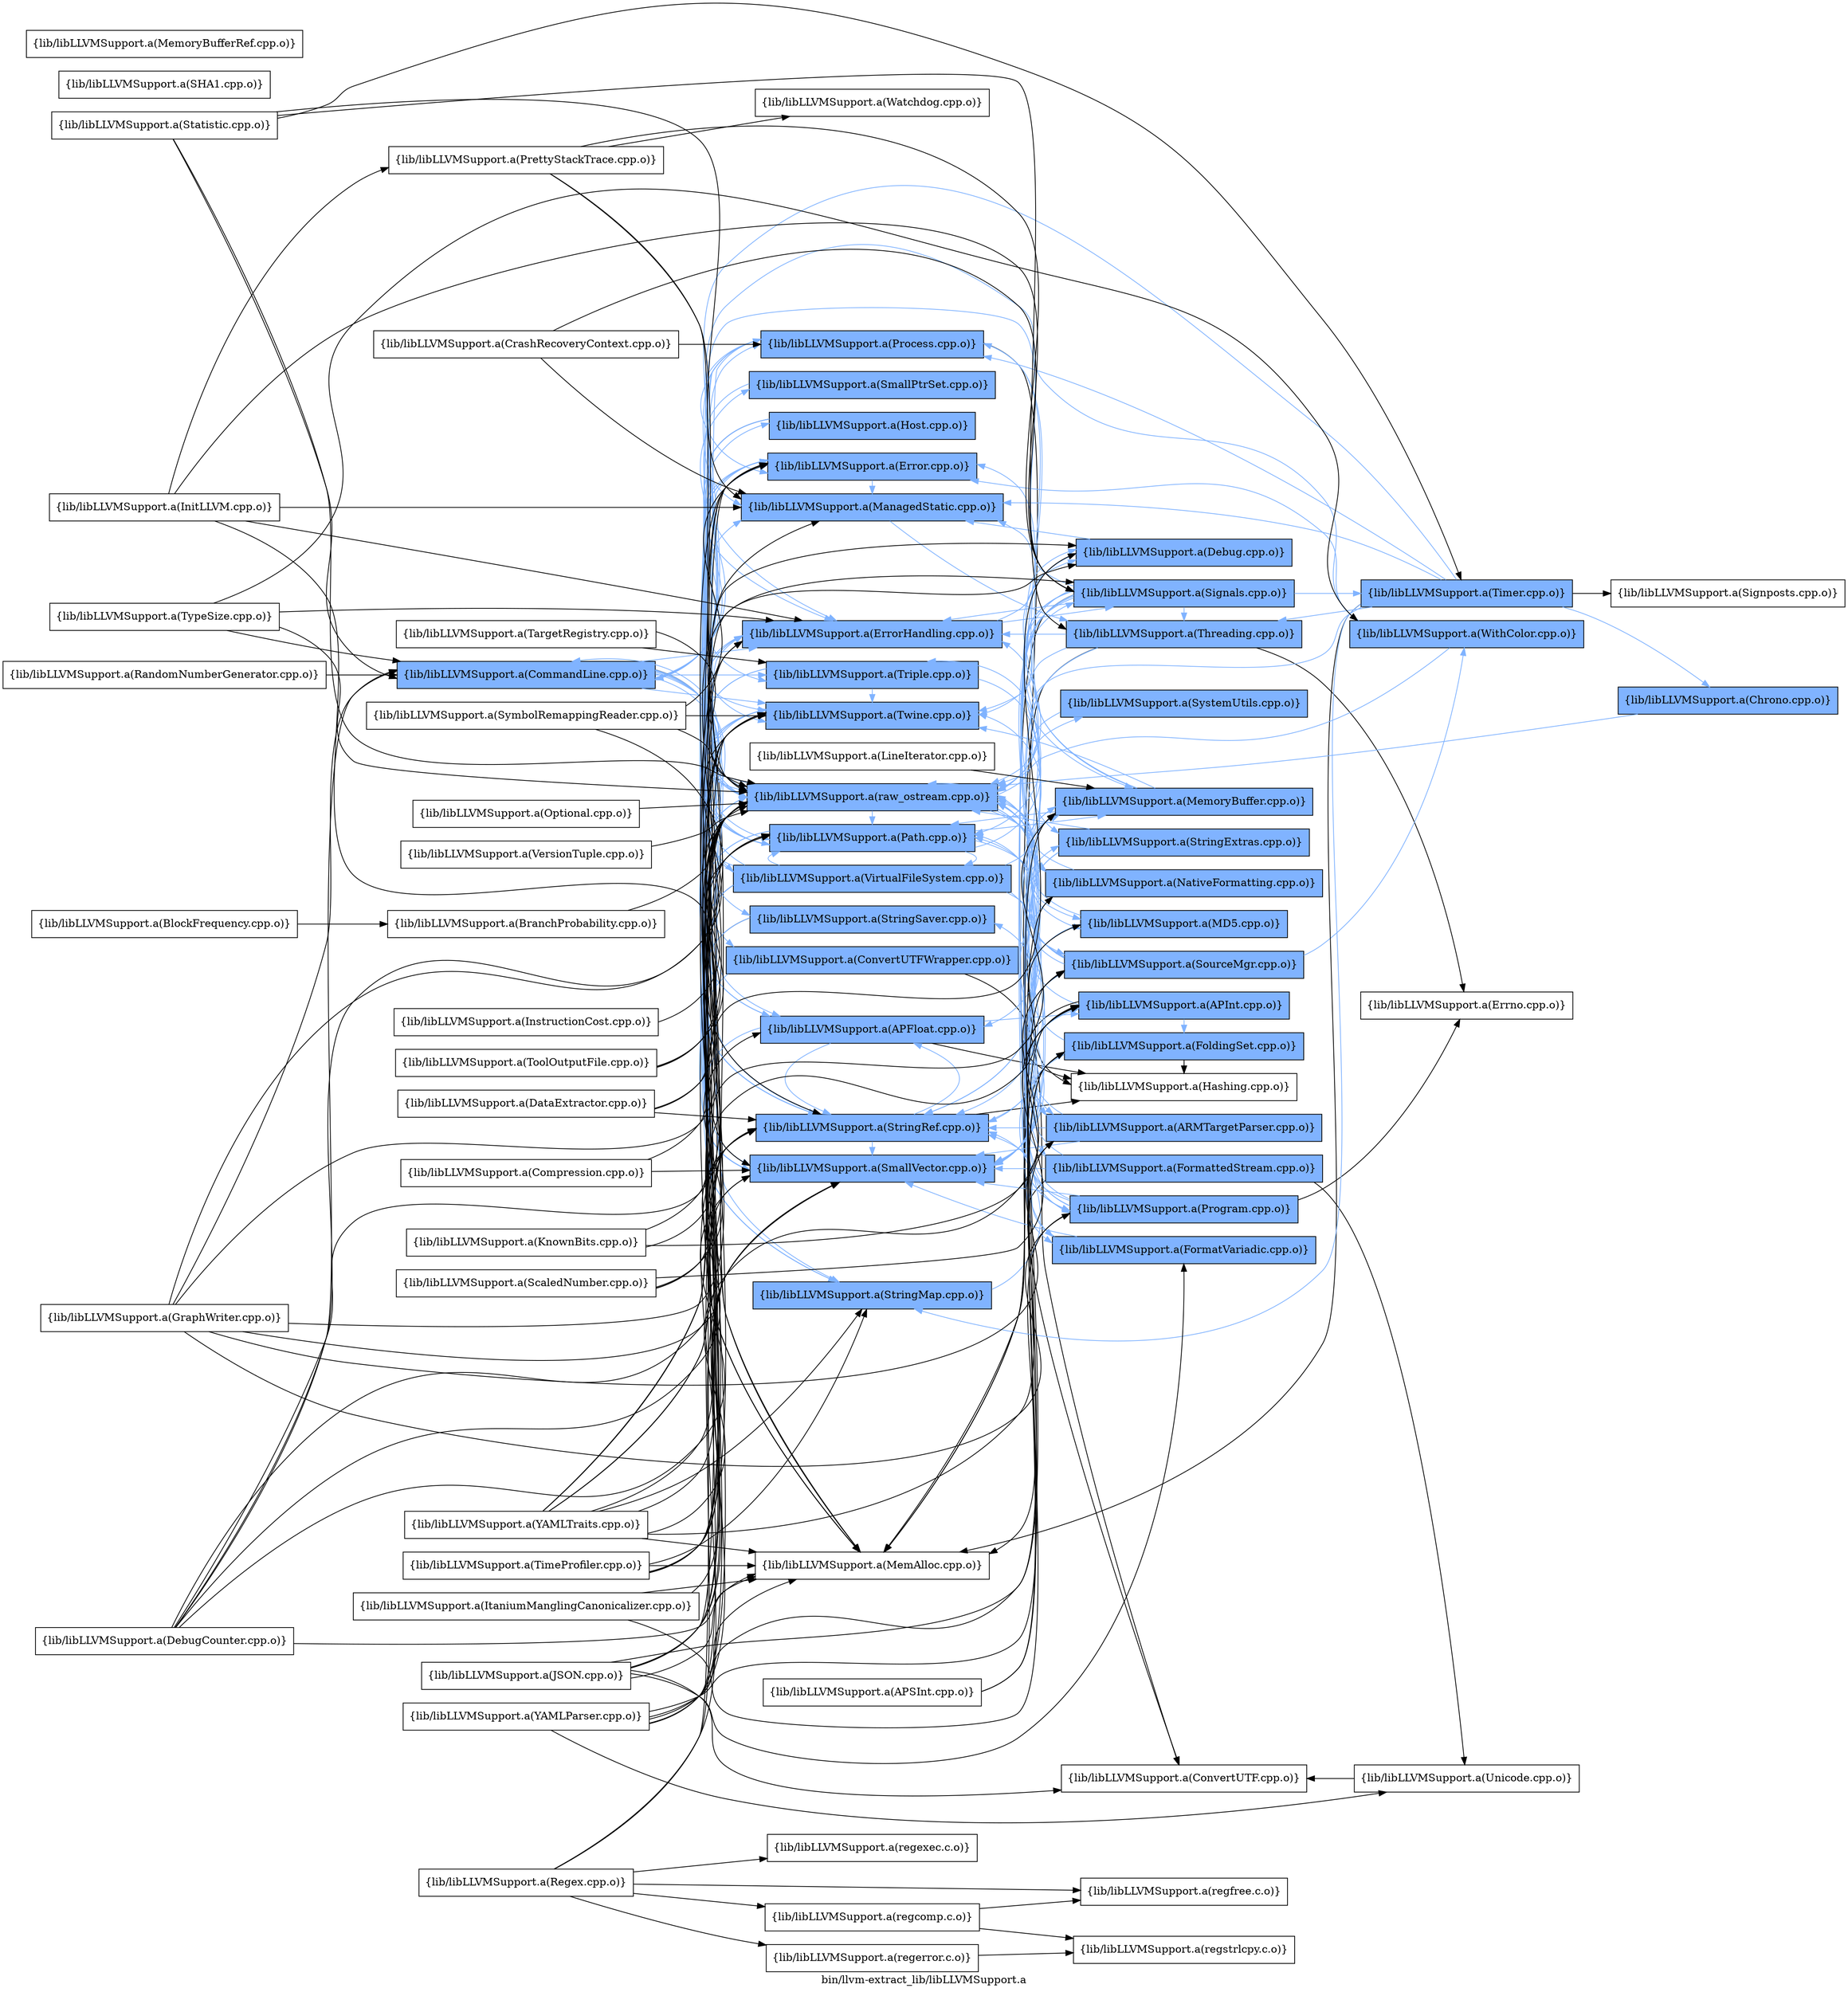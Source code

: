 digraph "bin/llvm-extract_lib/libLLVMSupport.a" {
	label="bin/llvm-extract_lib/libLLVMSupport.a";
	rankdir=LR;
	{ rank=same; Node0x55a597b43548;  }
	{ rank=same; Node0x55a597b40438; Node0x55a597b42e18; Node0x55a597b48318; Node0x55a597b489f8; Node0x55a597b498a8; Node0x55a597b49ad8; Node0x55a597b407f8; Node0x55a597b47828; Node0x55a597b459d8; Node0x55a597b457a8; Node0x55a597b472d8; Node0x55a597b43b38; Node0x55a597b437c8; Node0x55a597b47008; Node0x55a597b45398; Node0x55a597b42be8; Node0x55a597b429b8; Node0x55a597b444e8;  }
	{ rank=same; Node0x55a597b40c58; Node0x55a597b45618; Node0x55a597b426e8; Node0x55a597b47c38; Node0x55a597b42008; Node0x55a597b434f8; Node0x55a597b49268; Node0x55a597b43458; Node0x55a597b49308; Node0x55a597b49da8; Node0x55a597b49a38; Node0x55a597b44ee8; Node0x55a597b481d8; Node0x55a597b48548; Node0x55a597b46c48; Node0x55a597b43db8; Node0x55a597b48c78;  }
	{ rank=same; Node0x55a597b43138; Node0x55a597b40898; Node0x55a597b462e8; Node0x55a597b47288;  }
	{ rank=same; Node0x55a597b43548;  }
	{ rank=same; Node0x55a597b40438; Node0x55a597b42e18; Node0x55a597b48318; Node0x55a597b489f8; Node0x55a597b498a8; Node0x55a597b49ad8; Node0x55a597b407f8; Node0x55a597b47828; Node0x55a597b459d8; Node0x55a597b457a8; Node0x55a597b472d8; Node0x55a597b43b38; Node0x55a597b437c8; Node0x55a597b47008; Node0x55a597b45398; Node0x55a597b42be8; Node0x55a597b429b8; Node0x55a597b444e8;  }
	{ rank=same; Node0x55a597b40c58; Node0x55a597b45618; Node0x55a597b426e8; Node0x55a597b47c38; Node0x55a597b42008; Node0x55a597b434f8; Node0x55a597b49268; Node0x55a597b43458; Node0x55a597b49308; Node0x55a597b49da8; Node0x55a597b49a38; Node0x55a597b44ee8; Node0x55a597b481d8; Node0x55a597b48548; Node0x55a597b46c48; Node0x55a597b43db8; Node0x55a597b48c78;  }
	{ rank=same; Node0x55a597b43138; Node0x55a597b40898; Node0x55a597b462e8; Node0x55a597b47288;  }

	Node0x55a597b43548 [shape=record,shape=box,group=1,style=filled,fillcolor="0.600000 0.5 1",label="{lib/libLLVMSupport.a(CommandLine.cpp.o)}"];
	Node0x55a597b43548 -> Node0x55a597b40438[color="0.600000 0.5 1"];
	Node0x55a597b43548 -> Node0x55a597b42e18[color="0.600000 0.5 1"];
	Node0x55a597b43548 -> Node0x55a597b48318[color="0.600000 0.5 1"];
	Node0x55a597b43548 -> Node0x55a597b489f8[color="0.600000 0.5 1"];
	Node0x55a597b43548 -> Node0x55a597b498a8[color="0.600000 0.5 1"];
	Node0x55a597b43548 -> Node0x55a597b49ad8;
	Node0x55a597b43548 -> Node0x55a597b407f8[color="0.600000 0.5 1"];
	Node0x55a597b43548 -> Node0x55a597b47828[color="0.600000 0.5 1"];
	Node0x55a597b43548 -> Node0x55a597b459d8[color="0.600000 0.5 1"];
	Node0x55a597b43548 -> Node0x55a597b457a8[color="0.600000 0.5 1"];
	Node0x55a597b43548 -> Node0x55a597b472d8[color="0.600000 0.5 1"];
	Node0x55a597b43548 -> Node0x55a597b43b38[color="0.600000 0.5 1"];
	Node0x55a597b43548 -> Node0x55a597b437c8[color="0.600000 0.5 1"];
	Node0x55a597b43548 -> Node0x55a597b47008[color="0.600000 0.5 1"];
	Node0x55a597b43548 -> Node0x55a597b45398[color="0.600000 0.5 1"];
	Node0x55a597b43548 -> Node0x55a597b42be8[color="0.600000 0.5 1"];
	Node0x55a597b43548 -> Node0x55a597b429b8[color="0.600000 0.5 1"];
	Node0x55a597b43548 -> Node0x55a597b444e8[color="0.600000 0.5 1"];
	Node0x55a597b48318 [shape=record,shape=box,group=1,style=filled,fillcolor="0.600000 0.5 1",label="{lib/libLLVMSupport.a(Error.cpp.o)}"];
	Node0x55a597b48318 -> Node0x55a597b489f8[color="0.600000 0.5 1"];
	Node0x55a597b48318 -> Node0x55a597b498a8[color="0.600000 0.5 1"];
	Node0x55a597b48318 -> Node0x55a597b47828[color="0.600000 0.5 1"];
	Node0x55a597b48318 -> Node0x55a597b437c8[color="0.600000 0.5 1"];
	Node0x55a597b48318 -> Node0x55a597b45398[color="0.600000 0.5 1"];
	Node0x55a597b45cf8 [shape=record,shape=box,group=0,label="{lib/libLLVMSupport.a(InitLLVM.cpp.o)}"];
	Node0x55a597b45cf8 -> Node0x55a597b489f8;
	Node0x55a597b45cf8 -> Node0x55a597b498a8;
	Node0x55a597b45cf8 -> Node0x55a597b49ad8;
	Node0x55a597b45cf8 -> Node0x55a597b47dc8;
	Node0x55a597b45cf8 -> Node0x55a597b42008;
	Node0x55a597b498a8 [shape=record,shape=box,group=1,style=filled,fillcolor="0.600000 0.5 1",label="{lib/libLLVMSupport.a(ManagedStatic.cpp.o)}"];
	Node0x55a597b498a8 -> Node0x55a597b434f8[color="0.600000 0.5 1"];
	Node0x55a597b49ad8 [shape=record,shape=box,group=0,label="{lib/libLLVMSupport.a(MemAlloc.cpp.o)}"];
	Node0x55a597b41888 [shape=record,shape=box,group=0,label="{lib/libLLVMSupport.a(Regex.cpp.o)}"];
	Node0x55a597b41888 -> Node0x55a597b47828;
	Node0x55a597b41888 -> Node0x55a597b472d8;
	Node0x55a597b41888 -> Node0x55a597b437c8;
	Node0x55a597b41888 -> Node0x55a597b45758;
	Node0x55a597b41888 -> Node0x55a597b46ec8;
	Node0x55a597b41888 -> Node0x55a597b470f8;
	Node0x55a597b41888 -> Node0x55a597b46a18;
	Node0x55a597b407f8 [shape=record,shape=box,group=1,style=filled,fillcolor="0.600000 0.5 1",label="{lib/libLLVMSupport.a(SmallPtrSet.cpp.o)}"];
	Node0x55a597b407f8 -> Node0x55a597b489f8[color="0.600000 0.5 1"];
	Node0x55a597b47828 [shape=record,shape=box,group=1,style=filled,fillcolor="0.600000 0.5 1",label="{lib/libLLVMSupport.a(SmallVector.cpp.o)}"];
	Node0x55a597b47828 -> Node0x55a597b489f8[color="0.600000 0.5 1"];
	Node0x55a597b49da8 [shape=record,shape=box,group=1,style=filled,fillcolor="0.600000 0.5 1",label="{lib/libLLVMSupport.a(SourceMgr.cpp.o)}"];
	Node0x55a597b49da8 -> Node0x55a597b49308[color="0.600000 0.5 1"];
	Node0x55a597b49da8 -> Node0x55a597b47828[color="0.600000 0.5 1"];
	Node0x55a597b49da8 -> Node0x55a597b472d8[color="0.600000 0.5 1"];
	Node0x55a597b49da8 -> Node0x55a597b437c8[color="0.600000 0.5 1"];
	Node0x55a597b49da8 -> Node0x55a597b462e8[color="0.600000 0.5 1"];
	Node0x55a597b49da8 -> Node0x55a597b45398[color="0.600000 0.5 1"];
	Node0x55a597b49da8 -> Node0x55a597b429b8[color="0.600000 0.5 1"];
	Node0x55a597b472d8 [shape=record,shape=box,group=1,style=filled,fillcolor="0.600000 0.5 1",label="{lib/libLLVMSupport.a(StringRef.cpp.o)}"];
	Node0x55a597b472d8 -> Node0x55a597b40438[color="0.600000 0.5 1"];
	Node0x55a597b472d8 -> Node0x55a597b40c58[color="0.600000 0.5 1"];
	Node0x55a597b472d8 -> Node0x55a597b48318[color="0.600000 0.5 1"];
	Node0x55a597b472d8 -> Node0x55a597b45618;
	Node0x55a597b472d8 -> Node0x55a597b47828[color="0.600000 0.5 1"];
	Node0x55a597b46c48 [shape=record,shape=box,group=1,style=filled,fillcolor="0.600000 0.5 1",label="{lib/libLLVMSupport.a(SystemUtils.cpp.o)}"];
	Node0x55a597b46c48 -> Node0x55a597b45398[color="0.600000 0.5 1"];
	Node0x55a597b44d58 [shape=record,shape=box,group=0,label="{lib/libLLVMSupport.a(ToolOutputFile.cpp.o)}"];
	Node0x55a597b44d58 -> Node0x55a597b45398;
	Node0x55a597b44d58 -> Node0x55a597b429b8;
	Node0x55a597b44d58 -> Node0x55a597b42008;
	Node0x55a597b45398 [shape=record,shape=box,group=1,style=filled,fillcolor="0.600000 0.5 1",label="{lib/libLLVMSupport.a(raw_ostream.cpp.o)}"];
	Node0x55a597b45398 -> Node0x55a597b48318[color="0.600000 0.5 1"];
	Node0x55a597b45398 -> Node0x55a597b489f8[color="0.600000 0.5 1"];
	Node0x55a597b45398 -> Node0x55a597b49a38[color="0.600000 0.5 1"];
	Node0x55a597b45398 -> Node0x55a597b44ee8[color="0.600000 0.5 1"];
	Node0x55a597b45398 -> Node0x55a597b481d8[color="0.600000 0.5 1"];
	Node0x55a597b45398 -> Node0x55a597b48548[color="0.600000 0.5 1"];
	Node0x55a597b45398 -> Node0x55a597b47828[color="0.600000 0.5 1"];
	Node0x55a597b45398 -> Node0x55a597b46c48[color="0.600000 0.5 1"];
	Node0x55a597b45398 -> Node0x55a597b437c8[color="0.600000 0.5 1"];
	Node0x55a597b45398 -> Node0x55a597b429b8[color="0.600000 0.5 1"];
	Node0x55a597b45398 -> Node0x55a597b444e8[color="0.600000 0.5 1"];
	Node0x55a597b45398 -> Node0x55a597b43db8[color="0.600000 0.5 1"];
	Node0x55a597b47c38 [shape=record,shape=box,group=1,style=filled,fillcolor="0.600000 0.5 1",label="{lib/libLLVMSupport.a(Debug.cpp.o)}"];
	Node0x55a597b47c38 -> Node0x55a597b498a8[color="0.600000 0.5 1"];
	Node0x55a597b47c38 -> Node0x55a597b45398[color="0.600000 0.5 1"];
	Node0x55a597b40438 [shape=record,shape=box,group=1,style=filled,fillcolor="0.600000 0.5 1",label="{lib/libLLVMSupport.a(APFloat.cpp.o)}"];
	Node0x55a597b40438 -> Node0x55a597b40c58[color="0.600000 0.5 1"];
	Node0x55a597b40438 -> Node0x55a597b48318[color="0.600000 0.5 1"];
	Node0x55a597b40438 -> Node0x55a597b45618;
	Node0x55a597b40438 -> Node0x55a597b47828[color="0.600000 0.5 1"];
	Node0x55a597b40438 -> Node0x55a597b472d8[color="0.600000 0.5 1"];
	Node0x55a597b40438 -> Node0x55a597b45398[color="0.600000 0.5 1"];
	Node0x55a597b40c58 [shape=record,shape=box,group=1,style=filled,fillcolor="0.600000 0.5 1",label="{lib/libLLVMSupport.a(APInt.cpp.o)}"];
	Node0x55a597b40c58 -> Node0x55a597b49268[color="0.600000 0.5 1"];
	Node0x55a597b40c58 -> Node0x55a597b45618;
	Node0x55a597b40c58 -> Node0x55a597b47828[color="0.600000 0.5 1"];
	Node0x55a597b40c58 -> Node0x55a597b45398[color="0.600000 0.5 1"];
	Node0x55a597b489f8 [shape=record,shape=box,group=1,style=filled,fillcolor="0.600000 0.5 1",label="{lib/libLLVMSupport.a(ErrorHandling.cpp.o)}"];
	Node0x55a597b489f8 -> Node0x55a597b47c38[color="0.600000 0.5 1"];
	Node0x55a597b489f8 -> Node0x55a597b437c8[color="0.600000 0.5 1"];
	Node0x55a597b489f8 -> Node0x55a597b45398[color="0.600000 0.5 1"];
	Node0x55a597b489f8 -> Node0x55a597b42008[color="0.600000 0.5 1"];
	Node0x55a597b481d8 [shape=record,shape=box,group=1,style=filled,fillcolor="0.600000 0.5 1",label="{lib/libLLVMSupport.a(MD5.cpp.o)}"];
	Node0x55a597b481d8 -> Node0x55a597b47828[color="0.600000 0.5 1"];
	Node0x55a597b481d8 -> Node0x55a597b45398[color="0.600000 0.5 1"];
	Node0x55a597b41518 [shape=record,shape=box,group=0,label="{lib/libLLVMSupport.a(SHA1.cpp.o)}"];
	Node0x55a597b459d8 [shape=record,shape=box,group=1,style=filled,fillcolor="0.600000 0.5 1",label="{lib/libLLVMSupport.a(StringMap.cpp.o)}"];
	Node0x55a597b459d8 -> Node0x55a597b489f8[color="0.600000 0.5 1"];
	Node0x55a597b459d8 -> Node0x55a597b49268[color="0.600000 0.5 1"];
	Node0x55a597b43b38 [shape=record,shape=box,group=1,style=filled,fillcolor="0.600000 0.5 1",label="{lib/libLLVMSupport.a(Triple.cpp.o)}"];
	Node0x55a597b43b38 -> Node0x55a597b47828[color="0.600000 0.5 1"];
	Node0x55a597b43b38 -> Node0x55a597b472d8[color="0.600000 0.5 1"];
	Node0x55a597b43b38 -> Node0x55a597b43458[color="0.600000 0.5 1"];
	Node0x55a597b43b38 -> Node0x55a597b437c8[color="0.600000 0.5 1"];
	Node0x55a597b41388 [shape=record,shape=box,group=0,label="{lib/libLLVMSupport.a(TargetRegistry.cpp.o)}"];
	Node0x55a597b41388 -> Node0x55a597b43b38;
	Node0x55a597b41388 -> Node0x55a597b45398;
	Node0x55a597b49a38 [shape=record,shape=box,group=1,style=filled,fillcolor="0.600000 0.5 1",label="{lib/libLLVMSupport.a(FormattedStream.cpp.o)}"];
	Node0x55a597b49a38 -> Node0x55a597b426e8;
	Node0x55a597b49a38 -> Node0x55a597b47c38[color="0.600000 0.5 1"];
	Node0x55a597b49a38 -> Node0x55a597b47828[color="0.600000 0.5 1"];
	Node0x55a597b49a38 -> Node0x55a597b47288;
	Node0x55a597b49a38 -> Node0x55a597b45398[color="0.600000 0.5 1"];
	Node0x55a597b48c78 [shape=record,shape=box,group=1,style=filled,fillcolor="0.600000 0.5 1",label="{lib/libLLVMSupport.a(StringExtras.cpp.o)}"];
	Node0x55a597b48c78 -> Node0x55a597b47828[color="0.600000 0.5 1"];
	Node0x55a597b48c78 -> Node0x55a597b472d8[color="0.600000 0.5 1"];
	Node0x55a597b48c78 -> Node0x55a597b45398[color="0.600000 0.5 1"];
	Node0x55a597b49268 [shape=record,shape=box,group=1,style=filled,fillcolor="0.600000 0.5 1",label="{lib/libLLVMSupport.a(FoldingSet.cpp.o)}"];
	Node0x55a597b49268 -> Node0x55a597b489f8[color="0.600000 0.5 1"];
	Node0x55a597b49268 -> Node0x55a597b45618;
	Node0x55a597b49268 -> Node0x55a597b49ad8;
	Node0x55a597b49268 -> Node0x55a597b47828[color="0.600000 0.5 1"];
	Node0x55a597b45618 [shape=record,shape=box,group=0,label="{lib/libLLVMSupport.a(Hashing.cpp.o)}"];
	Node0x55a597b42738 [shape=record,shape=box,group=0,label="{lib/libLLVMSupport.a(TypeSize.cpp.o)}"];
	Node0x55a597b42738 -> Node0x55a597b43548;
	Node0x55a597b42738 -> Node0x55a597b489f8;
	Node0x55a597b42738 -> Node0x55a597b462e8;
	Node0x55a597b42738 -> Node0x55a597b45398;
	Node0x55a597b437c8 [shape=record,shape=box,group=1,style=filled,fillcolor="0.600000 0.5 1",label="{lib/libLLVMSupport.a(Twine.cpp.o)}"];
	Node0x55a597b437c8 -> Node0x55a597b47828[color="0.600000 0.5 1"];
	Node0x55a597b437c8 -> Node0x55a597b45398[color="0.600000 0.5 1"];
	Node0x55a597b457a8 [shape=record,shape=box,group=1,style=filled,fillcolor="0.600000 0.5 1",label="{lib/libLLVMSupport.a(StringSaver.cpp.o)}"];
	Node0x55a597b457a8 -> Node0x55a597b49ad8;
	Node0x55a597b457a8 -> Node0x55a597b47828[color="0.600000 0.5 1"];
	Node0x55a597b457a8 -> Node0x55a597b472d8[color="0.600000 0.5 1"];
	Node0x55a597b429b8 [shape=record,shape=box,group=1,style=filled,fillcolor="0.600000 0.5 1",label="{lib/libLLVMSupport.a(Path.cpp.o)}"];
	Node0x55a597b429b8 -> Node0x55a597b48318[color="0.600000 0.5 1"];
	Node0x55a597b429b8 -> Node0x55a597b49308[color="0.600000 0.5 1"];
	Node0x55a597b429b8 -> Node0x55a597b481d8[color="0.600000 0.5 1"];
	Node0x55a597b429b8 -> Node0x55a597b47828[color="0.600000 0.5 1"];
	Node0x55a597b429b8 -> Node0x55a597b472d8[color="0.600000 0.5 1"];
	Node0x55a597b429b8 -> Node0x55a597b437c8[color="0.600000 0.5 1"];
	Node0x55a597b429b8 -> Node0x55a597b47008[color="0.600000 0.5 1"];
	Node0x55a597b429b8 -> Node0x55a597b444e8[color="0.600000 0.5 1"];
	Node0x55a597b429b8 -> Node0x55a597b42008[color="0.600000 0.5 1"];
	Node0x55a597b439f8 [shape=record,shape=box,group=1,style=filled,fillcolor="0.600000 0.5 1",label="{lib/libLLVMSupport.a(Chrono.cpp.o)}"];
	Node0x55a597b439f8 -> Node0x55a597b45398[color="0.600000 0.5 1"];
	Node0x55a597b47dc8 [shape=record,shape=box,group=0,label="{lib/libLLVMSupport.a(PrettyStackTrace.cpp.o)}"];
	Node0x55a597b47dc8 -> Node0x55a597b47828;
	Node0x55a597b47dc8 -> Node0x55a597b45398;
	Node0x55a597b47dc8 -> Node0x55a597b42008;
	Node0x55a597b47dc8 -> Node0x55a597b42a58;
	Node0x55a597b469c8 [shape=record,shape=box,group=0,label="{lib/libLLVMSupport.a(TimeProfiler.cpp.o)}"];
	Node0x55a597b469c8 -> Node0x55a597b48318;
	Node0x55a597b469c8 -> Node0x55a597b49ad8;
	Node0x55a597b469c8 -> Node0x55a597b47828;
	Node0x55a597b469c8 -> Node0x55a597b459d8;
	Node0x55a597b469c8 -> Node0x55a597b437c8;
	Node0x55a597b469c8 -> Node0x55a597b45398;
	Node0x55a597b469c8 -> Node0x55a597b429b8;
	Node0x55a597b43138 [shape=record,shape=box,group=1,style=filled,fillcolor="0.600000 0.5 1",label="{lib/libLLVMSupport.a(Timer.cpp.o)}"];
	Node0x55a597b43138 -> Node0x55a597b439f8[color="0.600000 0.5 1"];
	Node0x55a597b43138 -> Node0x55a597b43548[color="0.600000 0.5 1"];
	Node0x55a597b43138 -> Node0x55a597b498a8[color="0.600000 0.5 1"];
	Node0x55a597b43138 -> Node0x55a597b49ad8;
	Node0x55a597b43138 -> Node0x55a597b459d8[color="0.600000 0.5 1"];
	Node0x55a597b43138 -> Node0x55a597b402f8;
	Node0x55a597b43138 -> Node0x55a597b45398[color="0.600000 0.5 1"];
	Node0x55a597b43138 -> Node0x55a597b444e8[color="0.600000 0.5 1"];
	Node0x55a597b43138 -> Node0x55a597b434f8[color="0.600000 0.5 1"];
	Node0x55a597b434f8 [shape=record,shape=box,group=1,style=filled,fillcolor="0.600000 0.5 1",label="{lib/libLLVMSupport.a(Threading.cpp.o)}"];
	Node0x55a597b434f8 -> Node0x55a597b489f8[color="0.600000 0.5 1"];
	Node0x55a597b434f8 -> Node0x55a597b49ad8;
	Node0x55a597b434f8 -> Node0x55a597b47828[color="0.600000 0.5 1"];
	Node0x55a597b434f8 -> Node0x55a597b472d8[color="0.600000 0.5 1"];
	Node0x55a597b434f8 -> Node0x55a597b437c8[color="0.600000 0.5 1"];
	Node0x55a597b434f8 -> Node0x55a597b40898;
	Node0x55a597b44ee8 [shape=record,shape=box,group=1,style=filled,fillcolor="0.600000 0.5 1",label="{lib/libLLVMSupport.a(FormatVariadic.cpp.o)}"];
	Node0x55a597b44ee8 -> Node0x55a597b47828[color="0.600000 0.5 1"];
	Node0x55a597b44ee8 -> Node0x55a597b472d8[color="0.600000 0.5 1"];
	Node0x55a597b48548 [shape=record,shape=box,group=1,style=filled,fillcolor="0.600000 0.5 1",label="{lib/libLLVMSupport.a(NativeFormatting.cpp.o)}"];
	Node0x55a597b48548 -> Node0x55a597b47828[color="0.600000 0.5 1"];
	Node0x55a597b48548 -> Node0x55a597b45398[color="0.600000 0.5 1"];
	Node0x55a597b49308 [shape=record,shape=box,group=1,style=filled,fillcolor="0.600000 0.5 1",label="{lib/libLLVMSupport.a(MemoryBuffer.cpp.o)}"];
	Node0x55a597b49308 -> Node0x55a597b40438[color="0.600000 0.5 1"];
	Node0x55a597b49308 -> Node0x55a597b48318[color="0.600000 0.5 1"];
	Node0x55a597b49308 -> Node0x55a597b47828[color="0.600000 0.5 1"];
	Node0x55a597b49308 -> Node0x55a597b437c8[color="0.600000 0.5 1"];
	Node0x55a597b49308 -> Node0x55a597b429b8[color="0.600000 0.5 1"];
	Node0x55a597b49308 -> Node0x55a597b444e8[color="0.600000 0.5 1"];
	Node0x55a597b49308 -> Node0x55a597b43db8[color="0.600000 0.5 1"];
	Node0x55a597b42e18 [shape=record,shape=box,group=1,style=filled,fillcolor="0.600000 0.5 1",label="{lib/libLLVMSupport.a(ConvertUTFWrapper.cpp.o)}"];
	Node0x55a597b42e18 -> Node0x55a597b426e8;
	Node0x55a597b42e18 -> Node0x55a597b47828[color="0.600000 0.5 1"];
	Node0x55a597b47008 [shape=record,shape=box,group=1,style=filled,fillcolor="0.600000 0.5 1",label="{lib/libLLVMSupport.a(VirtualFileSystem.cpp.o)}"];
	Node0x55a597b47008 -> Node0x55a597b40438[color="0.600000 0.5 1"];
	Node0x55a597b47008 -> Node0x55a597b43548[color="0.600000 0.5 1"];
	Node0x55a597b47008 -> Node0x55a597b48318[color="0.600000 0.5 1"];
	Node0x55a597b47008 -> Node0x55a597b49ad8;
	Node0x55a597b47008 -> Node0x55a597b49308[color="0.600000 0.5 1"];
	Node0x55a597b47008 -> Node0x55a597b47828[color="0.600000 0.5 1"];
	Node0x55a597b47008 -> Node0x55a597b49da8[color="0.600000 0.5 1"];
	Node0x55a597b47008 -> Node0x55a597b459d8[color="0.600000 0.5 1"];
	Node0x55a597b47008 -> Node0x55a597b472d8[color="0.600000 0.5 1"];
	Node0x55a597b47008 -> Node0x55a597b43458[color="0.600000 0.5 1"];
	Node0x55a597b47008 -> Node0x55a597b437c8[color="0.600000 0.5 1"];
	Node0x55a597b47008 -> Node0x55a597b45398[color="0.600000 0.5 1"];
	Node0x55a597b47008 -> Node0x55a597b429b8[color="0.600000 0.5 1"];
	Node0x55a597b42be8 [shape=record,shape=box,group=1,style=filled,fillcolor="0.600000 0.5 1",label="{lib/libLLVMSupport.a(Host.cpp.o)}"];
	Node0x55a597b42be8 -> Node0x55a597b49ad8;
	Node0x55a597b42be8 -> Node0x55a597b459d8[color="0.600000 0.5 1"];
	Node0x55a597b42be8 -> Node0x55a597b472d8[color="0.600000 0.5 1"];
	Node0x55a597b42be8 -> Node0x55a597b43b38[color="0.600000 0.5 1"];
	Node0x55a597b42be8 -> Node0x55a597b45398[color="0.600000 0.5 1"];
	Node0x55a597b444e8 [shape=record,shape=box,group=1,style=filled,fillcolor="0.600000 0.5 1",label="{lib/libLLVMSupport.a(Process.cpp.o)}"];
	Node0x55a597b444e8 -> Node0x55a597b48318[color="0.600000 0.5 1"];
	Node0x55a597b444e8 -> Node0x55a597b45618;
	Node0x55a597b444e8 -> Node0x55a597b498a8[color="0.600000 0.5 1"];
	Node0x55a597b444e8 -> Node0x55a597b47828[color="0.600000 0.5 1"];
	Node0x55a597b444e8 -> Node0x55a597b48c78[color="0.600000 0.5 1"];
	Node0x55a597b444e8 -> Node0x55a597b429b8[color="0.600000 0.5 1"];
	Node0x55a597b426e8 [shape=record,shape=box,group=0,label="{lib/libLLVMSupport.a(ConvertUTF.cpp.o)}"];
	Node0x55a597b42008 [shape=record,shape=box,group=1,style=filled,fillcolor="0.600000 0.5 1",label="{lib/libLLVMSupport.a(Signals.cpp.o)}"];
	Node0x55a597b42008 -> Node0x55a597b43548[color="0.600000 0.5 1"];
	Node0x55a597b42008 -> Node0x55a597b489f8[color="0.600000 0.5 1"];
	Node0x55a597b42008 -> Node0x55a597b44ee8[color="0.600000 0.5 1"];
	Node0x55a597b42008 -> Node0x55a597b498a8[color="0.600000 0.5 1"];
	Node0x55a597b42008 -> Node0x55a597b49ad8;
	Node0x55a597b42008 -> Node0x55a597b49308[color="0.600000 0.5 1"];
	Node0x55a597b42008 -> Node0x55a597b48548[color="0.600000 0.5 1"];
	Node0x55a597b42008 -> Node0x55a597b47828[color="0.600000 0.5 1"];
	Node0x55a597b42008 -> Node0x55a597b472d8[color="0.600000 0.5 1"];
	Node0x55a597b42008 -> Node0x55a597b43138[color="0.600000 0.5 1"];
	Node0x55a597b42008 -> Node0x55a597b437c8[color="0.600000 0.5 1"];
	Node0x55a597b42008 -> Node0x55a597b45398[color="0.600000 0.5 1"];
	Node0x55a597b42008 -> Node0x55a597b429b8[color="0.600000 0.5 1"];
	Node0x55a597b42008 -> Node0x55a597b43db8[color="0.600000 0.5 1"];
	Node0x55a597b42008 -> Node0x55a597b434f8[color="0.600000 0.5 1"];
	Node0x55a597b47288 [shape=record,shape=box,group=0,label="{lib/libLLVMSupport.a(Unicode.cpp.o)}"];
	Node0x55a597b47288 -> Node0x55a597b426e8;
	Node0x55a597b45028 [shape=record,shape=box,group=0,label="{lib/libLLVMSupport.a(InstructionCost.cpp.o)}"];
	Node0x55a597b45028 -> Node0x55a597b45398;
	Node0x55a597b43db8 [shape=record,shape=box,group=1,style=filled,fillcolor="0.600000 0.5 1",label="{lib/libLLVMSupport.a(Program.cpp.o)}"];
	Node0x55a597b43db8 -> Node0x55a597b49ad8;
	Node0x55a597b43db8 -> Node0x55a597b47828[color="0.600000 0.5 1"];
	Node0x55a597b43db8 -> Node0x55a597b48c78[color="0.600000 0.5 1"];
	Node0x55a597b43db8 -> Node0x55a597b457a8[color="0.600000 0.5 1"];
	Node0x55a597b43db8 -> Node0x55a597b472d8[color="0.600000 0.5 1"];
	Node0x55a597b43db8 -> Node0x55a597b45398[color="0.600000 0.5 1"];
	Node0x55a597b43db8 -> Node0x55a597b429b8[color="0.600000 0.5 1"];
	Node0x55a597b43db8 -> Node0x55a597b40898;
	Node0x55a597b42a58 [shape=record,shape=box,group=0,label="{lib/libLLVMSupport.a(Watchdog.cpp.o)}"];
	Node0x55a597b42508 [shape=record,shape=box,group=0,label="{lib/libLLVMSupport.a(RandomNumberGenerator.cpp.o)}"];
	Node0x55a597b42508 -> Node0x55a597b43548;
	Node0x55a597b45758 [shape=record,shape=box,group=0,label="{lib/libLLVMSupport.a(regcomp.c.o)}"];
	Node0x55a597b45758 -> Node0x55a597b46a18;
	Node0x55a597b45758 -> Node0x55a597b438b8;
	Node0x55a597b46ec8 [shape=record,shape=box,group=0,label="{lib/libLLVMSupport.a(regerror.c.o)}"];
	Node0x55a597b46ec8 -> Node0x55a597b438b8;
	Node0x55a597b470f8 [shape=record,shape=box,group=0,label="{lib/libLLVMSupport.a(regexec.c.o)}"];
	Node0x55a597b46a18 [shape=record,shape=box,group=0,label="{lib/libLLVMSupport.a(regfree.c.o)}"];
	Node0x55a597b462e8 [shape=record,shape=box,group=1,style=filled,fillcolor="0.600000 0.5 1",label="{lib/libLLVMSupport.a(WithColor.cpp.o)}"];
	Node0x55a597b462e8 -> Node0x55a597b43548[color="0.600000 0.5 1"];
	Node0x55a597b462e8 -> Node0x55a597b48318[color="0.600000 0.5 1"];
	Node0x55a597b462e8 -> Node0x55a597b45398[color="0.600000 0.5 1"];
	Node0x55a597b49128 [shape=record,shape=box,group=0,label="{lib/libLLVMSupport.a(Statistic.cpp.o)}"];
	Node0x55a597b49128 -> Node0x55a597b43548;
	Node0x55a597b49128 -> Node0x55a597b498a8;
	Node0x55a597b49128 -> Node0x55a597b43138;
	Node0x55a597b49128 -> Node0x55a597b45398;
	Node0x55a597b49128 -> Node0x55a597b434f8;
	Node0x55a597b43908 [shape=record,shape=box,group=0,label="{lib/libLLVMSupport.a(JSON.cpp.o)}"];
	Node0x55a597b43908 -> Node0x55a597b426e8;
	Node0x55a597b43908 -> Node0x55a597b48318;
	Node0x55a597b43908 -> Node0x55a597b44ee8;
	Node0x55a597b43908 -> Node0x55a597b49ad8;
	Node0x55a597b43908 -> Node0x55a597b48548;
	Node0x55a597b43908 -> Node0x55a597b47828;
	Node0x55a597b43908 -> Node0x55a597b472d8;
	Node0x55a597b43908 -> Node0x55a597b437c8;
	Node0x55a597b43908 -> Node0x55a597b45398;
	Node0x55a597b402f8 [shape=record,shape=box,group=0,label="{lib/libLLVMSupport.a(Signposts.cpp.o)}"];
	Node0x55a597b43458 [shape=record,shape=box,group=1,style=filled,fillcolor="0.600000 0.5 1",label="{lib/libLLVMSupport.a(ARMTargetParser.cpp.o)}"];
	Node0x55a597b43458 -> Node0x55a597b47828[color="0.600000 0.5 1"];
	Node0x55a597b43458 -> Node0x55a597b472d8[color="0.600000 0.5 1"];
	Node0x55a597b43458 -> Node0x55a597b43b38[color="0.600000 0.5 1"];
	Node0x55a597b45f78 [shape=record,shape=box,group=0,label="{lib/libLLVMSupport.a(YAMLParser.cpp.o)}"];
	Node0x55a597b45f78 -> Node0x55a597b489f8;
	Node0x55a597b45f78 -> Node0x55a597b49ad8;
	Node0x55a597b45f78 -> Node0x55a597b49308;
	Node0x55a597b45f78 -> Node0x55a597b47828;
	Node0x55a597b45f78 -> Node0x55a597b49da8;
	Node0x55a597b45f78 -> Node0x55a597b472d8;
	Node0x55a597b45f78 -> Node0x55a597b47288;
	Node0x55a597b45f78 -> Node0x55a597b45398;
	Node0x55a597b438b8 [shape=record,shape=box,group=0,label="{lib/libLLVMSupport.a(regstrlcpy.c.o)}"];
	Node0x55a597b442b8 [shape=record,shape=box,group=0,label="{lib/libLLVMSupport.a(CrashRecoveryContext.cpp.o)}"];
	Node0x55a597b442b8 -> Node0x55a597b498a8;
	Node0x55a597b442b8 -> Node0x55a597b444e8;
	Node0x55a597b442b8 -> Node0x55a597b42008;
	Node0x55a597b40898 [shape=record,shape=box,group=0,label="{lib/libLLVMSupport.a(Errno.cpp.o)}"];
	Node0x55a597b44128 [shape=record,shape=box,group=0,label="{lib/libLLVMSupport.a(APSInt.cpp.o)}"];
	Node0x55a597b44128 -> Node0x55a597b40c58;
	Node0x55a597b44128 -> Node0x55a597b49268;
	Node0x55a597b41798 [shape=record,shape=box,group=0,label="{lib/libLLVMSupport.a(BlockFrequency.cpp.o)}"];
	Node0x55a597b41798 -> Node0x55a597b423c8;
	Node0x55a597b423c8 [shape=record,shape=box,group=0,label="{lib/libLLVMSupport.a(BranchProbability.cpp.o)}"];
	Node0x55a597b423c8 -> Node0x55a597b45398;
	Node0x55a597b46068 [shape=record,shape=box,group=0,label="{lib/libLLVMSupport.a(DebugCounter.cpp.o)}"];
	Node0x55a597b46068 -> Node0x55a597b43548;
	Node0x55a597b46068 -> Node0x55a597b47c38;
	Node0x55a597b46068 -> Node0x55a597b498a8;
	Node0x55a597b46068 -> Node0x55a597b49ad8;
	Node0x55a597b46068 -> Node0x55a597b47828;
	Node0x55a597b46068 -> Node0x55a597b472d8;
	Node0x55a597b46068 -> Node0x55a597b45398;
	Node0x55a597b413d8 [shape=record,shape=box,group=0,label="{lib/libLLVMSupport.a(ScaledNumber.cpp.o)}"];
	Node0x55a597b413d8 -> Node0x55a597b40438;
	Node0x55a597b413d8 -> Node0x55a597b40c58;
	Node0x55a597b413d8 -> Node0x55a597b47c38;
	Node0x55a597b413d8 -> Node0x55a597b45398;
	Node0x55a597b41fb8 [shape=record,shape=box,group=0,label="{lib/libLLVMSupport.a(GraphWriter.cpp.o)}"];
	Node0x55a597b41fb8 -> Node0x55a597b43548;
	Node0x55a597b41fb8 -> Node0x55a597b472d8;
	Node0x55a597b41fb8 -> Node0x55a597b43458;
	Node0x55a597b41fb8 -> Node0x55a597b437c8;
	Node0x55a597b41fb8 -> Node0x55a597b45398;
	Node0x55a597b41fb8 -> Node0x55a597b429b8;
	Node0x55a597b41fb8 -> Node0x55a597b43db8;
	Node0x55a597b46658 [shape=record,shape=box,group=0,label="{lib/libLLVMSupport.a(KnownBits.cpp.o)}"];
	Node0x55a597b46658 -> Node0x55a597b40c58;
	Node0x55a597b46658 -> Node0x55a597b47c38;
	Node0x55a597b46658 -> Node0x55a597b45398;
	Node0x55a597b493a8 [shape=record,shape=box,group=0,label="{lib/libLLVMSupport.a(Optional.cpp.o)}"];
	Node0x55a597b493a8 -> Node0x55a597b45398;
	Node0x55a597b47468 [shape=record,shape=box,group=0,label="{lib/libLLVMSupport.a(MemoryBufferRef.cpp.o)}"];
	Node0x55a597b47648 [shape=record,shape=box,group=0,label="{lib/libLLVMSupport.a(Compression.cpp.o)}"];
	Node0x55a597b47648 -> Node0x55a597b48318;
	Node0x55a597b47648 -> Node0x55a597b47828;
	Node0x55a597b47968 [shape=record,shape=box,group=0,label="{lib/libLLVMSupport.a(ItaniumManglingCanonicalizer.cpp.o)}"];
	Node0x55a597b47968 -> Node0x55a597b49268;
	Node0x55a597b47968 -> Node0x55a597b49ad8;
	Node0x55a597b47968 -> Node0x55a597b47828;
	Node0x55a597b485e8 [shape=record,shape=box,group=0,label="{lib/libLLVMSupport.a(LineIterator.cpp.o)}"];
	Node0x55a597b485e8 -> Node0x55a597b49308;
	Node0x55a597b486d8 [shape=record,shape=box,group=0,label="{lib/libLLVMSupport.a(SymbolRemappingReader.cpp.o)}"];
	Node0x55a597b486d8 -> Node0x55a597b48318;
	Node0x55a597b486d8 -> Node0x55a597b472d8;
	Node0x55a597b486d8 -> Node0x55a597b437c8;
	Node0x55a597b486d8 -> Node0x55a597b45398;
	Node0x55a597b45528 [shape=record,shape=box,group=0,label="{lib/libLLVMSupport.a(DataExtractor.cpp.o)}"];
	Node0x55a597b45528 -> Node0x55a597b48318;
	Node0x55a597b45528 -> Node0x55a597b472d8;
	Node0x55a597b45528 -> Node0x55a597b45398;
	Node0x55a597b45d98 [shape=record,shape=box,group=0,label="{lib/libLLVMSupport.a(YAMLTraits.cpp.o)}"];
	Node0x55a597b45d98 -> Node0x55a597b489f8;
	Node0x55a597b45d98 -> Node0x55a597b49ad8;
	Node0x55a597b45d98 -> Node0x55a597b49308;
	Node0x55a597b45d98 -> Node0x55a597b481d8;
	Node0x55a597b45d98 -> Node0x55a597b47828;
	Node0x55a597b45d98 -> Node0x55a597b49da8;
	Node0x55a597b45d98 -> Node0x55a597b459d8;
	Node0x55a597b45d98 -> Node0x55a597b472d8;
	Node0x55a597b45d98 -> Node0x55a597b43458;
	Node0x55a597b45d98 -> Node0x55a597b437c8;
	Node0x55a597b45d98 -> Node0x55a597b45398;
	Node0x55a597b455c8 [shape=record,shape=box,group=0,label="{lib/libLLVMSupport.a(VersionTuple.cpp.o)}"];
	Node0x55a597b455c8 -> Node0x55a597b45398;
}
